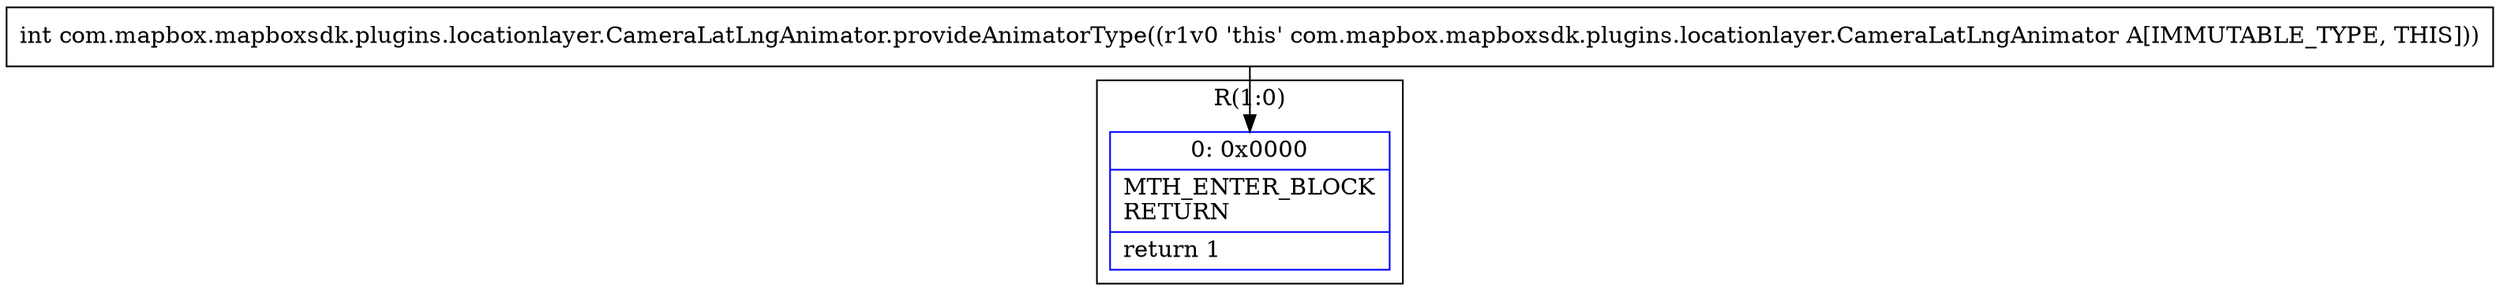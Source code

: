 digraph "CFG forcom.mapbox.mapboxsdk.plugins.locationlayer.CameraLatLngAnimator.provideAnimatorType()I" {
subgraph cluster_Region_770868855 {
label = "R(1:0)";
node [shape=record,color=blue];
Node_0 [shape=record,label="{0\:\ 0x0000|MTH_ENTER_BLOCK\lRETURN\l|return 1\l}"];
}
MethodNode[shape=record,label="{int com.mapbox.mapboxsdk.plugins.locationlayer.CameraLatLngAnimator.provideAnimatorType((r1v0 'this' com.mapbox.mapboxsdk.plugins.locationlayer.CameraLatLngAnimator A[IMMUTABLE_TYPE, THIS])) }"];
MethodNode -> Node_0;
}

